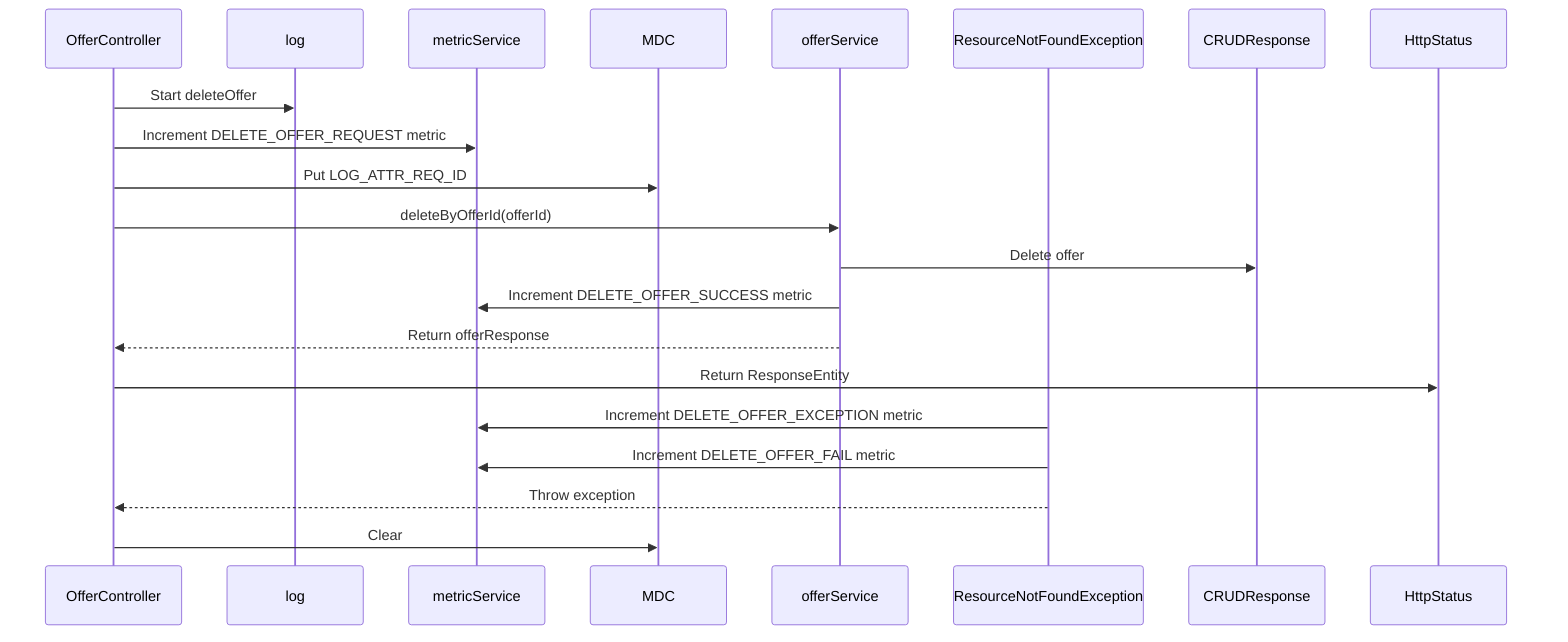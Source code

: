 sequenceDiagram
    participant OfferController
    participant log
    participant metricService
    participant MDC
    participant offerService
    participant ResourceNotFoundException
    participant CRUDResponse
    participant HttpStatus
    
    OfferController->>log: Start deleteOffer
    OfferController->>metricService: Increment DELETE_OFFER_REQUEST metric
    OfferController->>MDC: Put LOG_ATTR_REQ_ID
    OfferController->>offerService: deleteByOfferId(offerId)
    offerService->>CRUDResponse: Delete offer
    offerService->>metricService: Increment DELETE_OFFER_SUCCESS metric
    offerService-->>OfferController: Return offerResponse
    OfferController->>HttpStatus: Return ResponseEntity
    ResourceNotFoundException->>metricService: Increment DELETE_OFFER_EXCEPTION metric
    ResourceNotFoundException->>metricService: Increment DELETE_OFFER_FAIL metric
    ResourceNotFoundException-->>OfferController: Throw exception
    OfferController->>MDC: Clear